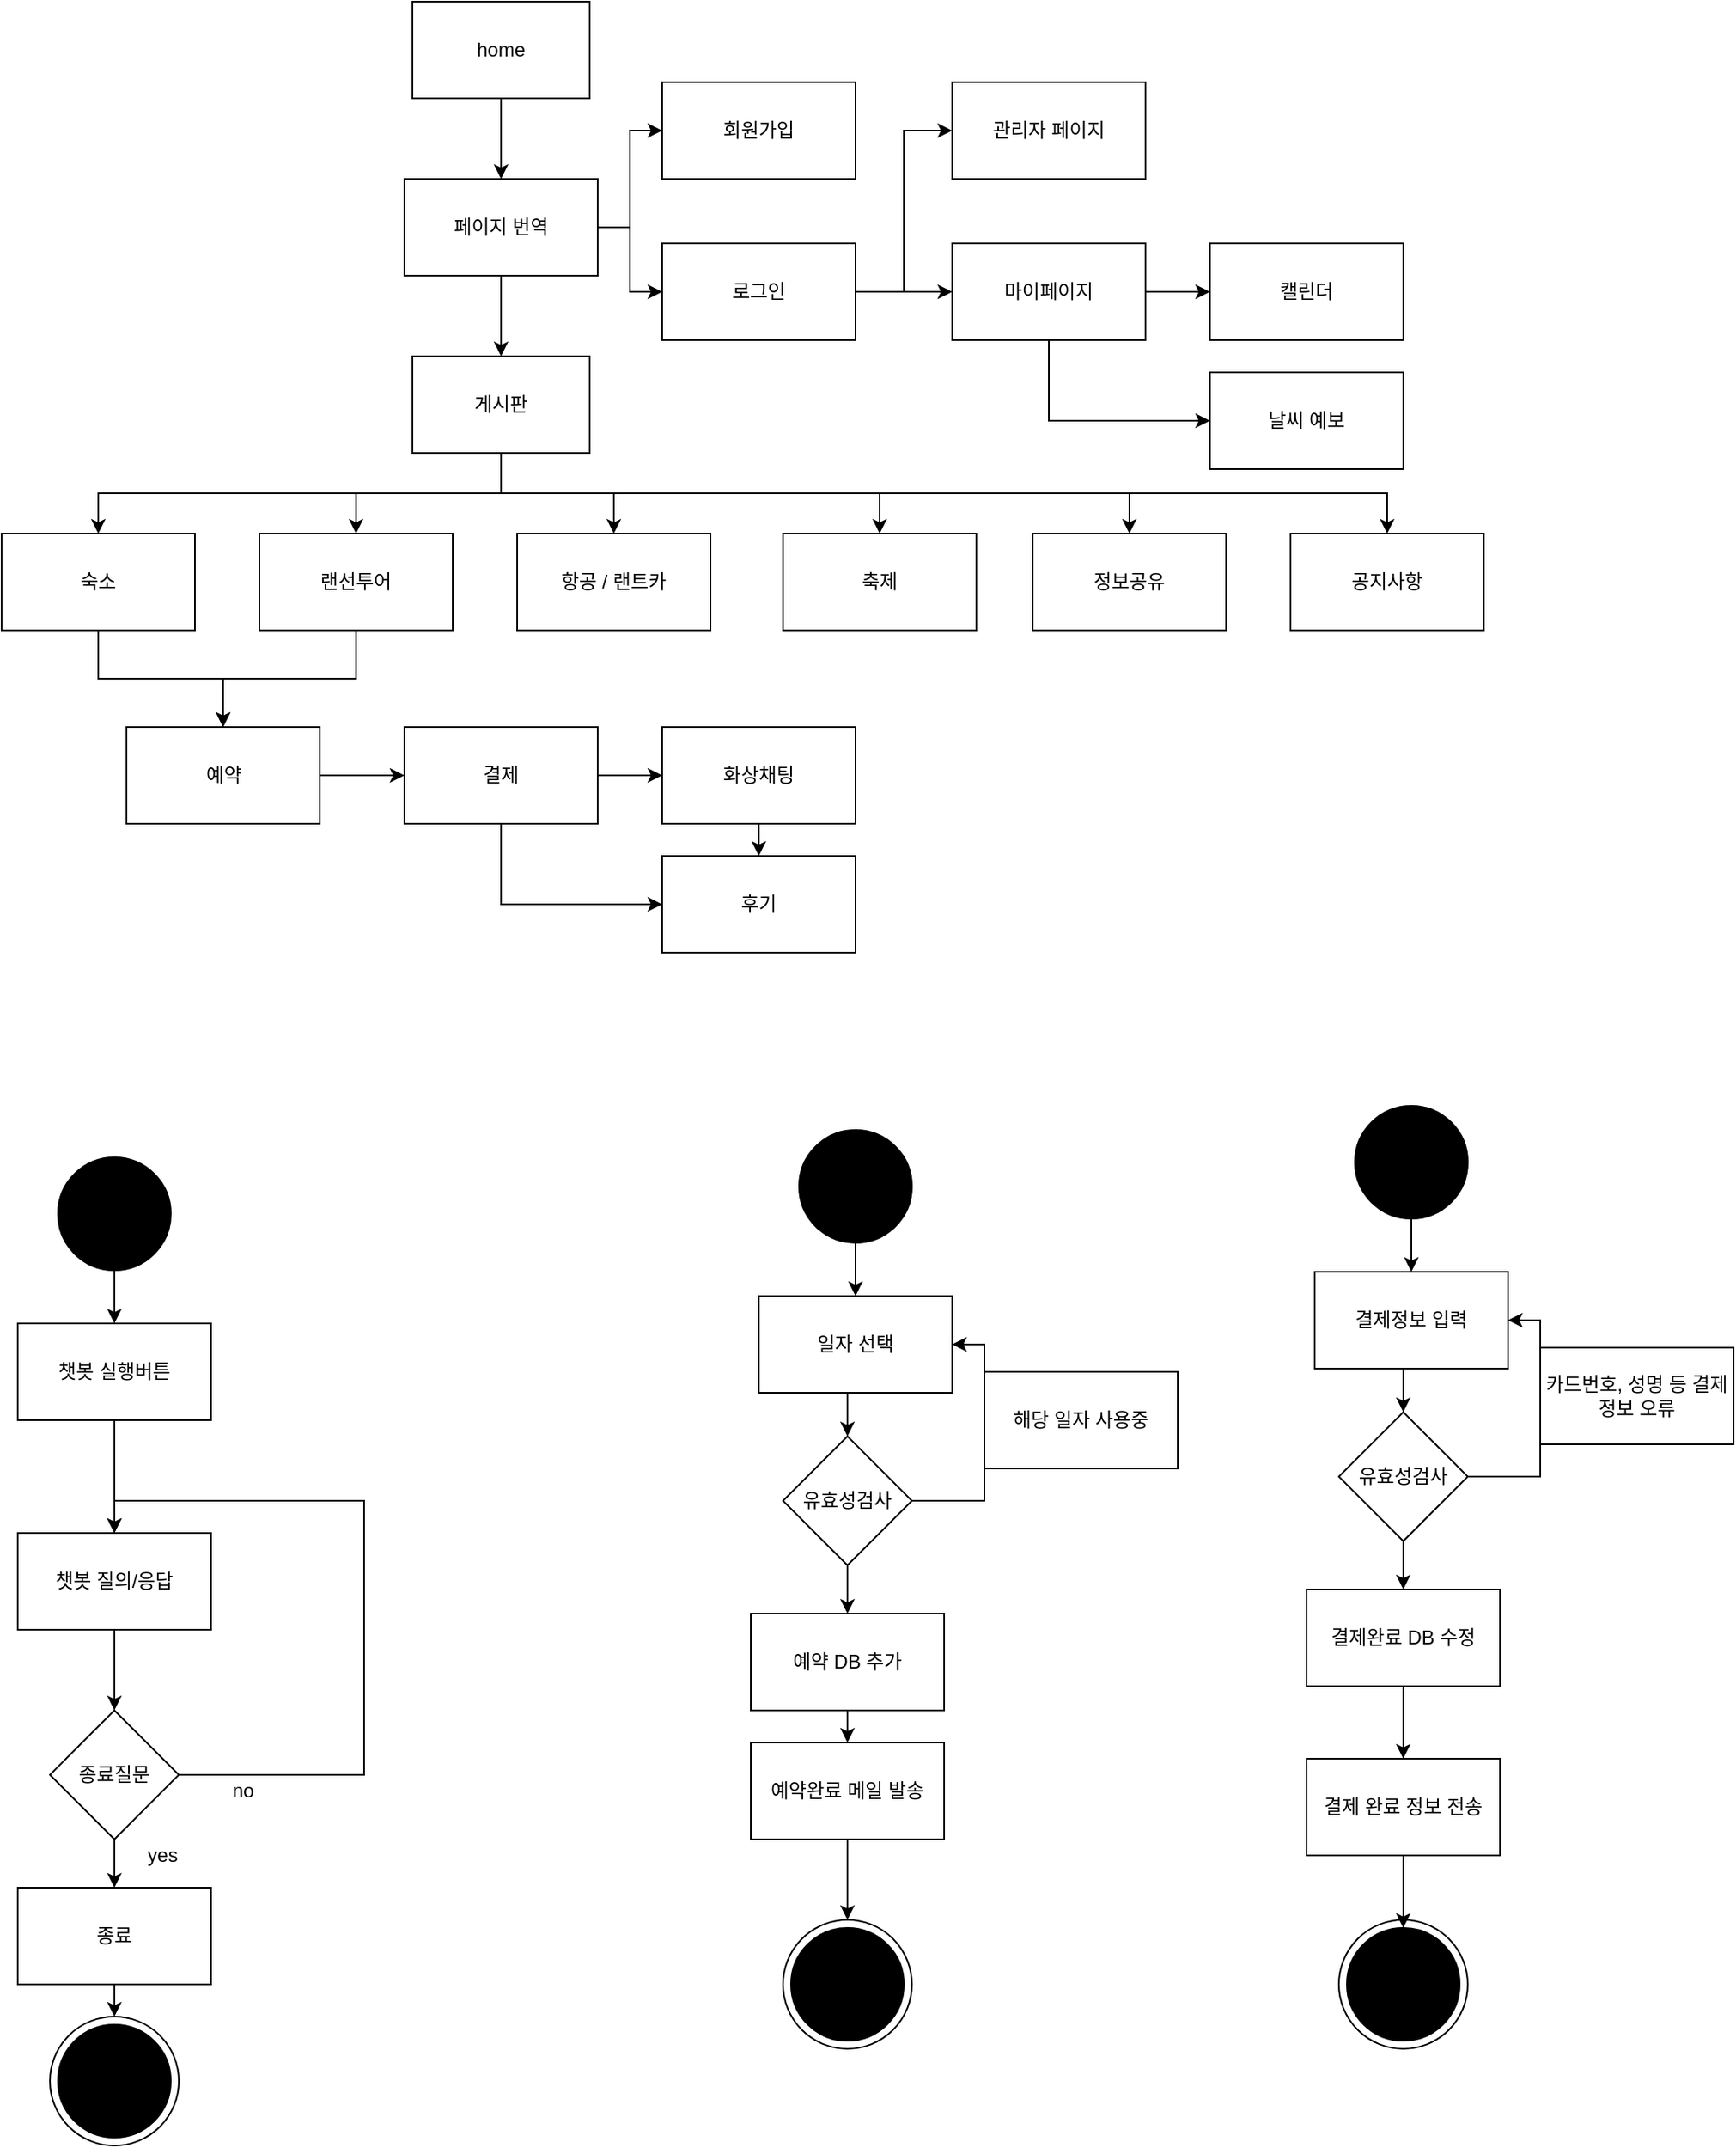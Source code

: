 <mxfile version="14.8.0" type="github">
  <diagram id="3u55SB_BfCbyY_XbsaMX" name="Page-1">
    <mxGraphModel dx="1057" dy="673" grid="1" gridSize="10" guides="1" tooltips="1" connect="1" arrows="1" fold="1" page="1" pageScale="1" pageWidth="1169" pageHeight="1654" math="0" shadow="0">
      <root>
        <mxCell id="0" />
        <mxCell id="1" parent="0" />
        <mxCell id="Vz4XTMMSbuac7aniGxZ4-37" style="edgeStyle=orthogonalEdgeStyle;rounded=0;orthogonalLoop=1;jettySize=auto;html=1;exitX=0.5;exitY=1;exitDx=0;exitDy=0;" parent="1" source="Vz4XTMMSbuac7aniGxZ4-1" target="Vz4XTMMSbuac7aniGxZ4-13" edge="1">
          <mxGeometry relative="1" as="geometry" />
        </mxCell>
        <mxCell id="Vz4XTMMSbuac7aniGxZ4-38" style="edgeStyle=orthogonalEdgeStyle;rounded=0;orthogonalLoop=1;jettySize=auto;html=1;exitX=0.5;exitY=1;exitDx=0;exitDy=0;entryX=0.5;entryY=0;entryDx=0;entryDy=0;" parent="1" source="Vz4XTMMSbuac7aniGxZ4-1" target="Vz4XTMMSbuac7aniGxZ4-11" edge="1">
          <mxGeometry relative="1" as="geometry" />
        </mxCell>
        <mxCell id="IqbubBykJ9DmpbZ_wlaK-16" style="edgeStyle=orthogonalEdgeStyle;rounded=0;orthogonalLoop=1;jettySize=auto;html=1;exitX=0.5;exitY=1;exitDx=0;exitDy=0;entryX=0.5;entryY=0;entryDx=0;entryDy=0;" edge="1" parent="1" source="Vz4XTMMSbuac7aniGxZ4-1" target="Vz4XTMMSbuac7aniGxZ4-7">
          <mxGeometry relative="1" as="geometry" />
        </mxCell>
        <mxCell id="IqbubBykJ9DmpbZ_wlaK-17" style="edgeStyle=orthogonalEdgeStyle;rounded=0;orthogonalLoop=1;jettySize=auto;html=1;exitX=0.5;exitY=1;exitDx=0;exitDy=0;" edge="1" parent="1" source="Vz4XTMMSbuac7aniGxZ4-1" target="Vz4XTMMSbuac7aniGxZ4-10">
          <mxGeometry relative="1" as="geometry" />
        </mxCell>
        <mxCell id="IqbubBykJ9DmpbZ_wlaK-23" style="edgeStyle=orthogonalEdgeStyle;rounded=0;orthogonalLoop=1;jettySize=auto;html=1;exitX=0.5;exitY=1;exitDx=0;exitDy=0;" edge="1" parent="1" source="Vz4XTMMSbuac7aniGxZ4-1" target="Vz4XTMMSbuac7aniGxZ4-9">
          <mxGeometry relative="1" as="geometry" />
        </mxCell>
        <mxCell id="IqbubBykJ9DmpbZ_wlaK-24" style="edgeStyle=orthogonalEdgeStyle;rounded=0;orthogonalLoop=1;jettySize=auto;html=1;exitX=0.5;exitY=1;exitDx=0;exitDy=0;" edge="1" parent="1" source="Vz4XTMMSbuac7aniGxZ4-1" target="Vz4XTMMSbuac7aniGxZ4-8">
          <mxGeometry relative="1" as="geometry" />
        </mxCell>
        <mxCell id="Vz4XTMMSbuac7aniGxZ4-1" value="게시판" style="rounded=0;whiteSpace=wrap;html=1;" parent="1" vertex="1">
          <mxGeometry x="285" y="330" width="110" height="60" as="geometry" />
        </mxCell>
        <mxCell id="IqbubBykJ9DmpbZ_wlaK-6" style="edgeStyle=orthogonalEdgeStyle;rounded=0;orthogonalLoop=1;jettySize=auto;html=1;exitX=1;exitY=0.5;exitDx=0;exitDy=0;entryX=0;entryY=0.5;entryDx=0;entryDy=0;" edge="1" parent="1" source="Vz4XTMMSbuac7aniGxZ4-2" target="IqbubBykJ9DmpbZ_wlaK-4">
          <mxGeometry relative="1" as="geometry" />
        </mxCell>
        <mxCell id="IqbubBykJ9DmpbZ_wlaK-7" style="edgeStyle=orthogonalEdgeStyle;rounded=0;orthogonalLoop=1;jettySize=auto;html=1;exitX=1;exitY=0.5;exitDx=0;exitDy=0;entryX=0;entryY=0.5;entryDx=0;entryDy=0;" edge="1" parent="1" source="Vz4XTMMSbuac7aniGxZ4-2" target="Vz4XTMMSbuac7aniGxZ4-49">
          <mxGeometry relative="1" as="geometry" />
        </mxCell>
        <mxCell id="Vz4XTMMSbuac7aniGxZ4-2" value="로그인" style="rounded=0;whiteSpace=wrap;html=1;" parent="1" vertex="1">
          <mxGeometry x="440" y="260" width="120" height="60" as="geometry" />
        </mxCell>
        <mxCell id="Vz4XTMMSbuac7aniGxZ4-3" value="회원가입" style="rounded=0;whiteSpace=wrap;html=1;" parent="1" vertex="1">
          <mxGeometry x="440" y="160" width="120" height="60" as="geometry" />
        </mxCell>
        <mxCell id="Vz4XTMMSbuac7aniGxZ4-7" value="항공 / 랜트카" style="rounded=0;whiteSpace=wrap;html=1;" parent="1" vertex="1">
          <mxGeometry x="350" y="440" width="120" height="60" as="geometry" />
        </mxCell>
        <mxCell id="IqbubBykJ9DmpbZ_wlaK-10" style="edgeStyle=orthogonalEdgeStyle;rounded=0;orthogonalLoop=1;jettySize=auto;html=1;exitX=0.5;exitY=1;exitDx=0;exitDy=0;" edge="1" parent="1" source="Vz4XTMMSbuac7aniGxZ4-8" target="Vz4XTMMSbuac7aniGxZ4-23">
          <mxGeometry relative="1" as="geometry" />
        </mxCell>
        <mxCell id="Vz4XTMMSbuac7aniGxZ4-8" value="숙소" style="rounded=0;whiteSpace=wrap;html=1;" parent="1" vertex="1">
          <mxGeometry x="30" y="440" width="120" height="60" as="geometry" />
        </mxCell>
        <mxCell id="IqbubBykJ9DmpbZ_wlaK-12" style="edgeStyle=orthogonalEdgeStyle;rounded=0;orthogonalLoop=1;jettySize=auto;html=1;exitX=0.5;exitY=1;exitDx=0;exitDy=0;entryX=0.5;entryY=0;entryDx=0;entryDy=0;" edge="1" parent="1" source="Vz4XTMMSbuac7aniGxZ4-9" target="Vz4XTMMSbuac7aniGxZ4-23">
          <mxGeometry relative="1" as="geometry" />
        </mxCell>
        <mxCell id="Vz4XTMMSbuac7aniGxZ4-9" value="랜선투어" style="rounded=0;whiteSpace=wrap;html=1;" parent="1" vertex="1">
          <mxGeometry x="190" y="440" width="120" height="60" as="geometry" />
        </mxCell>
        <mxCell id="Vz4XTMMSbuac7aniGxZ4-10" value="축제" style="rounded=0;whiteSpace=wrap;html=1;" parent="1" vertex="1">
          <mxGeometry x="515" y="440" width="120" height="60" as="geometry" />
        </mxCell>
        <mxCell id="Vz4XTMMSbuac7aniGxZ4-11" value="공지사항" style="rounded=0;whiteSpace=wrap;html=1;" parent="1" vertex="1">
          <mxGeometry x="830" y="440" width="120" height="60" as="geometry" />
        </mxCell>
        <mxCell id="Vz4XTMMSbuac7aniGxZ4-13" value="정보공유" style="rounded=0;whiteSpace=wrap;html=1;" parent="1" vertex="1">
          <mxGeometry x="670" y="440" width="120" height="60" as="geometry" />
        </mxCell>
        <mxCell id="IqbubBykJ9DmpbZ_wlaK-14" style="edgeStyle=orthogonalEdgeStyle;rounded=0;orthogonalLoop=1;jettySize=auto;html=1;exitX=1;exitY=0.5;exitDx=0;exitDy=0;" edge="1" parent="1" source="Vz4XTMMSbuac7aniGxZ4-23" target="IqbubBykJ9DmpbZ_wlaK-15">
          <mxGeometry relative="1" as="geometry">
            <mxPoint x="297.5" y="590" as="targetPoint" />
          </mxGeometry>
        </mxCell>
        <mxCell id="Vz4XTMMSbuac7aniGxZ4-23" value="예약" style="rounded=0;whiteSpace=wrap;html=1;" parent="1" vertex="1">
          <mxGeometry x="107.5" y="560" width="120" height="60" as="geometry" />
        </mxCell>
        <mxCell id="Vz4XTMMSbuac7aniGxZ4-49" value="관리자 페이지" style="rounded=0;whiteSpace=wrap;html=1;" parent="1" vertex="1">
          <mxGeometry x="620" y="160" width="120" height="60" as="geometry" />
        </mxCell>
        <mxCell id="IqbubBykJ9DmpbZ_wlaK-8" style="edgeStyle=orthogonalEdgeStyle;rounded=0;orthogonalLoop=1;jettySize=auto;html=1;exitX=1;exitY=0.5;exitDx=0;exitDy=0;" edge="1" parent="1" source="IqbubBykJ9DmpbZ_wlaK-4" target="IqbubBykJ9DmpbZ_wlaK-9">
          <mxGeometry relative="1" as="geometry">
            <mxPoint x="790" y="330" as="targetPoint" />
          </mxGeometry>
        </mxCell>
        <mxCell id="IqbubBykJ9DmpbZ_wlaK-47" style="edgeStyle=orthogonalEdgeStyle;rounded=0;orthogonalLoop=1;jettySize=auto;html=1;exitX=0.5;exitY=1;exitDx=0;exitDy=0;entryX=0;entryY=0.5;entryDx=0;entryDy=0;" edge="1" parent="1" source="IqbubBykJ9DmpbZ_wlaK-4" target="IqbubBykJ9DmpbZ_wlaK-46">
          <mxGeometry relative="1" as="geometry" />
        </mxCell>
        <mxCell id="IqbubBykJ9DmpbZ_wlaK-4" value="마이페이지" style="rounded=0;whiteSpace=wrap;html=1;" vertex="1" parent="1">
          <mxGeometry x="620" y="260" width="120" height="60" as="geometry" />
        </mxCell>
        <mxCell id="IqbubBykJ9DmpbZ_wlaK-9" value="캘린더" style="rounded=0;whiteSpace=wrap;html=1;" vertex="1" parent="1">
          <mxGeometry x="780" y="260" width="120" height="60" as="geometry" />
        </mxCell>
        <mxCell id="IqbubBykJ9DmpbZ_wlaK-43" style="edgeStyle=orthogonalEdgeStyle;rounded=0;orthogonalLoop=1;jettySize=auto;html=1;exitX=0.5;exitY=1;exitDx=0;exitDy=0;entryX=0;entryY=0.5;entryDx=0;entryDy=0;" edge="1" parent="1" source="IqbubBykJ9DmpbZ_wlaK-15" target="IqbubBykJ9DmpbZ_wlaK-26">
          <mxGeometry relative="1" as="geometry" />
        </mxCell>
        <mxCell id="IqbubBykJ9DmpbZ_wlaK-44" style="edgeStyle=orthogonalEdgeStyle;rounded=0;orthogonalLoop=1;jettySize=auto;html=1;exitX=1;exitY=0.5;exitDx=0;exitDy=0;entryX=0;entryY=0.5;entryDx=0;entryDy=0;" edge="1" parent="1" source="IqbubBykJ9DmpbZ_wlaK-15" target="IqbubBykJ9DmpbZ_wlaK-39">
          <mxGeometry relative="1" as="geometry" />
        </mxCell>
        <mxCell id="IqbubBykJ9DmpbZ_wlaK-15" value="결제" style="rounded=0;whiteSpace=wrap;html=1;" vertex="1" parent="1">
          <mxGeometry x="280" y="560" width="120" height="60" as="geometry" />
        </mxCell>
        <mxCell id="IqbubBykJ9DmpbZ_wlaK-29" style="edgeStyle=orthogonalEdgeStyle;rounded=0;orthogonalLoop=1;jettySize=auto;html=1;exitX=0.5;exitY=1;exitDx=0;exitDy=0;entryX=0.5;entryY=0;entryDx=0;entryDy=0;" edge="1" parent="1" source="IqbubBykJ9DmpbZ_wlaK-20" target="IqbubBykJ9DmpbZ_wlaK-27">
          <mxGeometry relative="1" as="geometry" />
        </mxCell>
        <mxCell id="IqbubBykJ9DmpbZ_wlaK-20" value="home" style="rounded=0;whiteSpace=wrap;html=1;" vertex="1" parent="1">
          <mxGeometry x="285" y="110" width="110" height="60" as="geometry" />
        </mxCell>
        <mxCell id="IqbubBykJ9DmpbZ_wlaK-26" value="후기" style="rounded=0;whiteSpace=wrap;html=1;" vertex="1" parent="1">
          <mxGeometry x="440" y="640" width="120" height="60" as="geometry" />
        </mxCell>
        <mxCell id="IqbubBykJ9DmpbZ_wlaK-28" style="edgeStyle=orthogonalEdgeStyle;rounded=0;orthogonalLoop=1;jettySize=auto;html=1;exitX=0.5;exitY=1;exitDx=0;exitDy=0;entryX=0.5;entryY=0;entryDx=0;entryDy=0;" edge="1" parent="1" source="IqbubBykJ9DmpbZ_wlaK-27" target="Vz4XTMMSbuac7aniGxZ4-1">
          <mxGeometry relative="1" as="geometry" />
        </mxCell>
        <mxCell id="IqbubBykJ9DmpbZ_wlaK-30" style="edgeStyle=orthogonalEdgeStyle;rounded=0;orthogonalLoop=1;jettySize=auto;html=1;exitX=1;exitY=0.5;exitDx=0;exitDy=0;entryX=0;entryY=0.5;entryDx=0;entryDy=0;" edge="1" parent="1" source="IqbubBykJ9DmpbZ_wlaK-27" target="Vz4XTMMSbuac7aniGxZ4-3">
          <mxGeometry relative="1" as="geometry" />
        </mxCell>
        <mxCell id="IqbubBykJ9DmpbZ_wlaK-31" style="edgeStyle=orthogonalEdgeStyle;rounded=0;orthogonalLoop=1;jettySize=auto;html=1;exitX=1;exitY=0.5;exitDx=0;exitDy=0;entryX=0;entryY=0.5;entryDx=0;entryDy=0;" edge="1" parent="1" source="IqbubBykJ9DmpbZ_wlaK-27" target="Vz4XTMMSbuac7aniGxZ4-2">
          <mxGeometry relative="1" as="geometry" />
        </mxCell>
        <mxCell id="IqbubBykJ9DmpbZ_wlaK-27" value="페이지 번역" style="rounded=0;whiteSpace=wrap;html=1;" vertex="1" parent="1">
          <mxGeometry x="280" y="220" width="120" height="60" as="geometry" />
        </mxCell>
        <mxCell id="IqbubBykJ9DmpbZ_wlaK-42" style="edgeStyle=orthogonalEdgeStyle;rounded=0;orthogonalLoop=1;jettySize=auto;html=1;exitX=0.5;exitY=1;exitDx=0;exitDy=0;entryX=0.5;entryY=0;entryDx=0;entryDy=0;" edge="1" parent="1" source="IqbubBykJ9DmpbZ_wlaK-39" target="IqbubBykJ9DmpbZ_wlaK-26">
          <mxGeometry relative="1" as="geometry" />
        </mxCell>
        <mxCell id="IqbubBykJ9DmpbZ_wlaK-39" value="화상채팅" style="rounded=0;whiteSpace=wrap;html=1;" vertex="1" parent="1">
          <mxGeometry x="440" y="560" width="120" height="60" as="geometry" />
        </mxCell>
        <mxCell id="IqbubBykJ9DmpbZ_wlaK-46" value="날씨 예보" style="rounded=0;whiteSpace=wrap;html=1;" vertex="1" parent="1">
          <mxGeometry x="780" y="340" width="120" height="60" as="geometry" />
        </mxCell>
        <mxCell id="IqbubBykJ9DmpbZ_wlaK-48" value="" style="ellipse;whiteSpace=wrap;html=1;aspect=fixed;" vertex="1" parent="1">
          <mxGeometry x="60" y="1360" width="80" height="80" as="geometry" />
        </mxCell>
        <mxCell id="IqbubBykJ9DmpbZ_wlaK-49" value="" style="ellipse;whiteSpace=wrap;html=1;aspect=fixed;fillColor=#000000;" vertex="1" parent="1">
          <mxGeometry x="65" y="1365" width="70" height="70" as="geometry" />
        </mxCell>
        <mxCell id="IqbubBykJ9DmpbZ_wlaK-56" style="edgeStyle=orthogonalEdgeStyle;rounded=0;orthogonalLoop=1;jettySize=auto;html=1;exitX=0.5;exitY=1;exitDx=0;exitDy=0;entryX=0.5;entryY=0;entryDx=0;entryDy=0;" edge="1" parent="1" source="IqbubBykJ9DmpbZ_wlaK-50" target="IqbubBykJ9DmpbZ_wlaK-52">
          <mxGeometry relative="1" as="geometry" />
        </mxCell>
        <mxCell id="IqbubBykJ9DmpbZ_wlaK-50" value="" style="ellipse;whiteSpace=wrap;html=1;aspect=fixed;fillColor=#000000;" vertex="1" parent="1">
          <mxGeometry x="65" y="827" width="70" height="70" as="geometry" />
        </mxCell>
        <mxCell id="IqbubBykJ9DmpbZ_wlaK-57" style="edgeStyle=orthogonalEdgeStyle;rounded=0;orthogonalLoop=1;jettySize=auto;html=1;exitX=0.5;exitY=1;exitDx=0;exitDy=0;entryX=0.5;entryY=0;entryDx=0;entryDy=0;" edge="1" parent="1" source="IqbubBykJ9DmpbZ_wlaK-51" target="IqbubBykJ9DmpbZ_wlaK-53">
          <mxGeometry relative="1" as="geometry" />
        </mxCell>
        <mxCell id="IqbubBykJ9DmpbZ_wlaK-51" value="챗봇 질의/응답" style="rounded=0;whiteSpace=wrap;html=1;fillColor=#FFFFFF;" vertex="1" parent="1">
          <mxGeometry x="40" y="1060" width="120" height="60" as="geometry" />
        </mxCell>
        <mxCell id="IqbubBykJ9DmpbZ_wlaK-55" style="edgeStyle=orthogonalEdgeStyle;rounded=0;orthogonalLoop=1;jettySize=auto;html=1;exitX=0.5;exitY=1;exitDx=0;exitDy=0;" edge="1" parent="1" source="IqbubBykJ9DmpbZ_wlaK-52">
          <mxGeometry relative="1" as="geometry">
            <mxPoint x="100" y="1060" as="targetPoint" />
          </mxGeometry>
        </mxCell>
        <mxCell id="IqbubBykJ9DmpbZ_wlaK-52" value="챗봇 실행버튼" style="rounded=0;whiteSpace=wrap;html=1;fillColor=#FFFFFF;" vertex="1" parent="1">
          <mxGeometry x="40" y="930" width="120" height="60" as="geometry" />
        </mxCell>
        <mxCell id="IqbubBykJ9DmpbZ_wlaK-54" style="edgeStyle=orthogonalEdgeStyle;rounded=0;orthogonalLoop=1;jettySize=auto;html=1;exitX=1;exitY=0.5;exitDx=0;exitDy=0;entryX=0.5;entryY=0;entryDx=0;entryDy=0;" edge="1" parent="1" source="IqbubBykJ9DmpbZ_wlaK-53" target="IqbubBykJ9DmpbZ_wlaK-51">
          <mxGeometry relative="1" as="geometry">
            <Array as="points">
              <mxPoint x="255" y="1210" />
              <mxPoint x="255" y="1040" />
              <mxPoint x="100" y="1040" />
            </Array>
          </mxGeometry>
        </mxCell>
        <mxCell id="IqbubBykJ9DmpbZ_wlaK-61" style="edgeStyle=orthogonalEdgeStyle;rounded=0;orthogonalLoop=1;jettySize=auto;html=1;exitX=0.5;exitY=1;exitDx=0;exitDy=0;entryX=0.5;entryY=0;entryDx=0;entryDy=0;" edge="1" parent="1" source="IqbubBykJ9DmpbZ_wlaK-53" target="IqbubBykJ9DmpbZ_wlaK-60">
          <mxGeometry relative="1" as="geometry" />
        </mxCell>
        <mxCell id="IqbubBykJ9DmpbZ_wlaK-53" value="종료질문" style="rhombus;whiteSpace=wrap;html=1;fillColor=#FFFFFF;" vertex="1" parent="1">
          <mxGeometry x="60" y="1170" width="80" height="80" as="geometry" />
        </mxCell>
        <mxCell id="IqbubBykJ9DmpbZ_wlaK-62" style="edgeStyle=orthogonalEdgeStyle;rounded=0;orthogonalLoop=1;jettySize=auto;html=1;exitX=0.5;exitY=1;exitDx=0;exitDy=0;entryX=0.5;entryY=0;entryDx=0;entryDy=0;" edge="1" parent="1" source="IqbubBykJ9DmpbZ_wlaK-60" target="IqbubBykJ9DmpbZ_wlaK-48">
          <mxGeometry relative="1" as="geometry" />
        </mxCell>
        <mxCell id="IqbubBykJ9DmpbZ_wlaK-60" value="종료" style="rounded=0;whiteSpace=wrap;html=1;fillColor=#FFFFFF;" vertex="1" parent="1">
          <mxGeometry x="40" y="1280" width="120" height="60" as="geometry" />
        </mxCell>
        <mxCell id="IqbubBykJ9DmpbZ_wlaK-63" value="yes" style="text;html=1;strokeColor=none;fillColor=none;align=center;verticalAlign=middle;whiteSpace=wrap;rounded=0;" vertex="1" parent="1">
          <mxGeometry x="110" y="1250" width="40" height="20" as="geometry" />
        </mxCell>
        <mxCell id="IqbubBykJ9DmpbZ_wlaK-64" value="no" style="text;html=1;strokeColor=none;fillColor=none;align=center;verticalAlign=middle;whiteSpace=wrap;rounded=0;" vertex="1" parent="1">
          <mxGeometry x="160" y="1210" width="40" height="20" as="geometry" />
        </mxCell>
        <mxCell id="IqbubBykJ9DmpbZ_wlaK-67" value="" style="ellipse;whiteSpace=wrap;html=1;aspect=fixed;" vertex="1" parent="1">
          <mxGeometry x="515" y="1300" width="80" height="80" as="geometry" />
        </mxCell>
        <mxCell id="IqbubBykJ9DmpbZ_wlaK-68" value="" style="ellipse;whiteSpace=wrap;html=1;aspect=fixed;fillColor=#000000;" vertex="1" parent="1">
          <mxGeometry x="520" y="1305" width="70" height="70" as="geometry" />
        </mxCell>
        <mxCell id="IqbubBykJ9DmpbZ_wlaK-69" style="edgeStyle=orthogonalEdgeStyle;rounded=0;orthogonalLoop=1;jettySize=auto;html=1;exitX=0.5;exitY=1;exitDx=0;exitDy=0;entryX=0.5;entryY=0;entryDx=0;entryDy=0;" edge="1" parent="1" source="IqbubBykJ9DmpbZ_wlaK-70" target="IqbubBykJ9DmpbZ_wlaK-74">
          <mxGeometry relative="1" as="geometry" />
        </mxCell>
        <mxCell id="IqbubBykJ9DmpbZ_wlaK-70" value="" style="ellipse;whiteSpace=wrap;html=1;aspect=fixed;fillColor=#000000;" vertex="1" parent="1">
          <mxGeometry x="525" y="810" width="70" height="70" as="geometry" />
        </mxCell>
        <mxCell id="IqbubBykJ9DmpbZ_wlaK-83" style="edgeStyle=orthogonalEdgeStyle;rounded=0;orthogonalLoop=1;jettySize=auto;html=1;exitX=0.5;exitY=1;exitDx=0;exitDy=0;entryX=0.5;entryY=0;entryDx=0;entryDy=0;" edge="1" parent="1" source="IqbubBykJ9DmpbZ_wlaK-74" target="IqbubBykJ9DmpbZ_wlaK-82">
          <mxGeometry relative="1" as="geometry" />
        </mxCell>
        <mxCell id="IqbubBykJ9DmpbZ_wlaK-74" value="일자 선택" style="rounded=0;whiteSpace=wrap;html=1;fillColor=#FFFFFF;" vertex="1" parent="1">
          <mxGeometry x="500" y="913" width="120" height="60" as="geometry" />
        </mxCell>
        <mxCell id="IqbubBykJ9DmpbZ_wlaK-84" style="edgeStyle=orthogonalEdgeStyle;rounded=0;orthogonalLoop=1;jettySize=auto;html=1;exitX=0.5;exitY=1;exitDx=0;exitDy=0;" edge="1" parent="1" source="IqbubBykJ9DmpbZ_wlaK-82" target="IqbubBykJ9DmpbZ_wlaK-85">
          <mxGeometry relative="1" as="geometry">
            <mxPoint x="555" y="1120" as="targetPoint" />
          </mxGeometry>
        </mxCell>
        <mxCell id="IqbubBykJ9DmpbZ_wlaK-86" style="edgeStyle=orthogonalEdgeStyle;rounded=0;orthogonalLoop=1;jettySize=auto;html=1;exitX=1;exitY=0.5;exitDx=0;exitDy=0;entryX=1;entryY=0.5;entryDx=0;entryDy=0;" edge="1" parent="1" source="IqbubBykJ9DmpbZ_wlaK-82" target="IqbubBykJ9DmpbZ_wlaK-74">
          <mxGeometry relative="1" as="geometry" />
        </mxCell>
        <mxCell id="IqbubBykJ9DmpbZ_wlaK-82" value="유효성검사" style="rhombus;whiteSpace=wrap;html=1;fillColor=#FFFFFF;" vertex="1" parent="1">
          <mxGeometry x="515" y="1000" width="80" height="80" as="geometry" />
        </mxCell>
        <mxCell id="IqbubBykJ9DmpbZ_wlaK-90" style="edgeStyle=orthogonalEdgeStyle;rounded=0;orthogonalLoop=1;jettySize=auto;html=1;exitX=0.5;exitY=1;exitDx=0;exitDy=0;entryX=0.5;entryY=0;entryDx=0;entryDy=0;" edge="1" parent="1" source="IqbubBykJ9DmpbZ_wlaK-85" target="IqbubBykJ9DmpbZ_wlaK-89">
          <mxGeometry relative="1" as="geometry" />
        </mxCell>
        <mxCell id="IqbubBykJ9DmpbZ_wlaK-85" value="예약 DB 추가" style="rounded=0;whiteSpace=wrap;html=1;fillColor=#FFFFFF;" vertex="1" parent="1">
          <mxGeometry x="495" y="1110" width="120" height="60" as="geometry" />
        </mxCell>
        <mxCell id="IqbubBykJ9DmpbZ_wlaK-88" value="해당 일자 사용중" style="rounded=0;whiteSpace=wrap;html=1;fillColor=#FFFFFF;" vertex="1" parent="1">
          <mxGeometry x="640" y="960" width="120" height="60" as="geometry" />
        </mxCell>
        <mxCell id="IqbubBykJ9DmpbZ_wlaK-91" style="edgeStyle=orthogonalEdgeStyle;rounded=0;orthogonalLoop=1;jettySize=auto;html=1;exitX=0.5;exitY=1;exitDx=0;exitDy=0;entryX=0.5;entryY=0;entryDx=0;entryDy=0;" edge="1" parent="1" source="IqbubBykJ9DmpbZ_wlaK-89" target="IqbubBykJ9DmpbZ_wlaK-67">
          <mxGeometry relative="1" as="geometry" />
        </mxCell>
        <mxCell id="IqbubBykJ9DmpbZ_wlaK-89" value="예약완료 메일 발송" style="rounded=0;whiteSpace=wrap;html=1;fillColor=#FFFFFF;" vertex="1" parent="1">
          <mxGeometry x="495" y="1190" width="120" height="60" as="geometry" />
        </mxCell>
        <mxCell id="IqbubBykJ9DmpbZ_wlaK-92" value="" style="ellipse;whiteSpace=wrap;html=1;aspect=fixed;" vertex="1" parent="1">
          <mxGeometry x="860" y="1300" width="80" height="80" as="geometry" />
        </mxCell>
        <mxCell id="IqbubBykJ9DmpbZ_wlaK-93" value="" style="ellipse;whiteSpace=wrap;html=1;aspect=fixed;fillColor=#000000;" vertex="1" parent="1">
          <mxGeometry x="865" y="1305" width="70" height="70" as="geometry" />
        </mxCell>
        <mxCell id="IqbubBykJ9DmpbZ_wlaK-94" style="edgeStyle=orthogonalEdgeStyle;rounded=0;orthogonalLoop=1;jettySize=auto;html=1;exitX=0.5;exitY=1;exitDx=0;exitDy=0;entryX=0.5;entryY=0;entryDx=0;entryDy=0;" edge="1" parent="1" source="IqbubBykJ9DmpbZ_wlaK-95" target="IqbubBykJ9DmpbZ_wlaK-97">
          <mxGeometry relative="1" as="geometry" />
        </mxCell>
        <mxCell id="IqbubBykJ9DmpbZ_wlaK-95" value="" style="ellipse;whiteSpace=wrap;html=1;aspect=fixed;fillColor=#000000;" vertex="1" parent="1">
          <mxGeometry x="870" y="795" width="70" height="70" as="geometry" />
        </mxCell>
        <mxCell id="IqbubBykJ9DmpbZ_wlaK-96" style="edgeStyle=orthogonalEdgeStyle;rounded=0;orthogonalLoop=1;jettySize=auto;html=1;exitX=0.5;exitY=1;exitDx=0;exitDy=0;entryX=0.5;entryY=0;entryDx=0;entryDy=0;" edge="1" parent="1" source="IqbubBykJ9DmpbZ_wlaK-97" target="IqbubBykJ9DmpbZ_wlaK-100">
          <mxGeometry relative="1" as="geometry" />
        </mxCell>
        <mxCell id="IqbubBykJ9DmpbZ_wlaK-97" value="결제정보 입력" style="rounded=0;whiteSpace=wrap;html=1;fillColor=#FFFFFF;" vertex="1" parent="1">
          <mxGeometry x="845" y="898" width="120" height="60" as="geometry" />
        </mxCell>
        <mxCell id="IqbubBykJ9DmpbZ_wlaK-98" style="edgeStyle=orthogonalEdgeStyle;rounded=0;orthogonalLoop=1;jettySize=auto;html=1;exitX=0.5;exitY=1;exitDx=0;exitDy=0;" edge="1" parent="1" source="IqbubBykJ9DmpbZ_wlaK-100" target="IqbubBykJ9DmpbZ_wlaK-102">
          <mxGeometry relative="1" as="geometry">
            <mxPoint x="900" y="1105" as="targetPoint" />
          </mxGeometry>
        </mxCell>
        <mxCell id="IqbubBykJ9DmpbZ_wlaK-99" style="edgeStyle=orthogonalEdgeStyle;rounded=0;orthogonalLoop=1;jettySize=auto;html=1;exitX=1;exitY=0.5;exitDx=0;exitDy=0;entryX=1;entryY=0.5;entryDx=0;entryDy=0;" edge="1" parent="1" source="IqbubBykJ9DmpbZ_wlaK-100" target="IqbubBykJ9DmpbZ_wlaK-97">
          <mxGeometry relative="1" as="geometry" />
        </mxCell>
        <mxCell id="IqbubBykJ9DmpbZ_wlaK-100" value="유효성검사" style="rhombus;whiteSpace=wrap;html=1;fillColor=#FFFFFF;" vertex="1" parent="1">
          <mxGeometry x="860" y="985" width="80" height="80" as="geometry" />
        </mxCell>
        <mxCell id="IqbubBykJ9DmpbZ_wlaK-101" style="edgeStyle=orthogonalEdgeStyle;rounded=0;orthogonalLoop=1;jettySize=auto;html=1;exitX=0.5;exitY=1;exitDx=0;exitDy=0;entryX=0.5;entryY=0;entryDx=0;entryDy=0;" edge="1" parent="1" source="IqbubBykJ9DmpbZ_wlaK-102" target="IqbubBykJ9DmpbZ_wlaK-106">
          <mxGeometry relative="1" as="geometry">
            <mxPoint x="900" y="1175" as="targetPoint" />
          </mxGeometry>
        </mxCell>
        <mxCell id="IqbubBykJ9DmpbZ_wlaK-102" value="결제완료 DB 수정" style="rounded=0;whiteSpace=wrap;html=1;fillColor=#FFFFFF;" vertex="1" parent="1">
          <mxGeometry x="840" y="1095" width="120" height="60" as="geometry" />
        </mxCell>
        <mxCell id="IqbubBykJ9DmpbZ_wlaK-103" value="카드번호, 성명 등 결제정보 오류" style="rounded=0;whiteSpace=wrap;html=1;fillColor=#FFFFFF;" vertex="1" parent="1">
          <mxGeometry x="985" y="945" width="120" height="60" as="geometry" />
        </mxCell>
        <mxCell id="IqbubBykJ9DmpbZ_wlaK-107" style="edgeStyle=orthogonalEdgeStyle;rounded=0;orthogonalLoop=1;jettySize=auto;html=1;exitX=0.5;exitY=1;exitDx=0;exitDy=0;entryX=0.5;entryY=0;entryDx=0;entryDy=0;" edge="1" parent="1" source="IqbubBykJ9DmpbZ_wlaK-106" target="IqbubBykJ9DmpbZ_wlaK-93">
          <mxGeometry relative="1" as="geometry" />
        </mxCell>
        <mxCell id="IqbubBykJ9DmpbZ_wlaK-106" value="결제 완료 정보 전송" style="rounded=0;whiteSpace=wrap;html=1;fillColor=#FFFFFF;" vertex="1" parent="1">
          <mxGeometry x="840" y="1200" width="120" height="60" as="geometry" />
        </mxCell>
      </root>
    </mxGraphModel>
  </diagram>
</mxfile>
